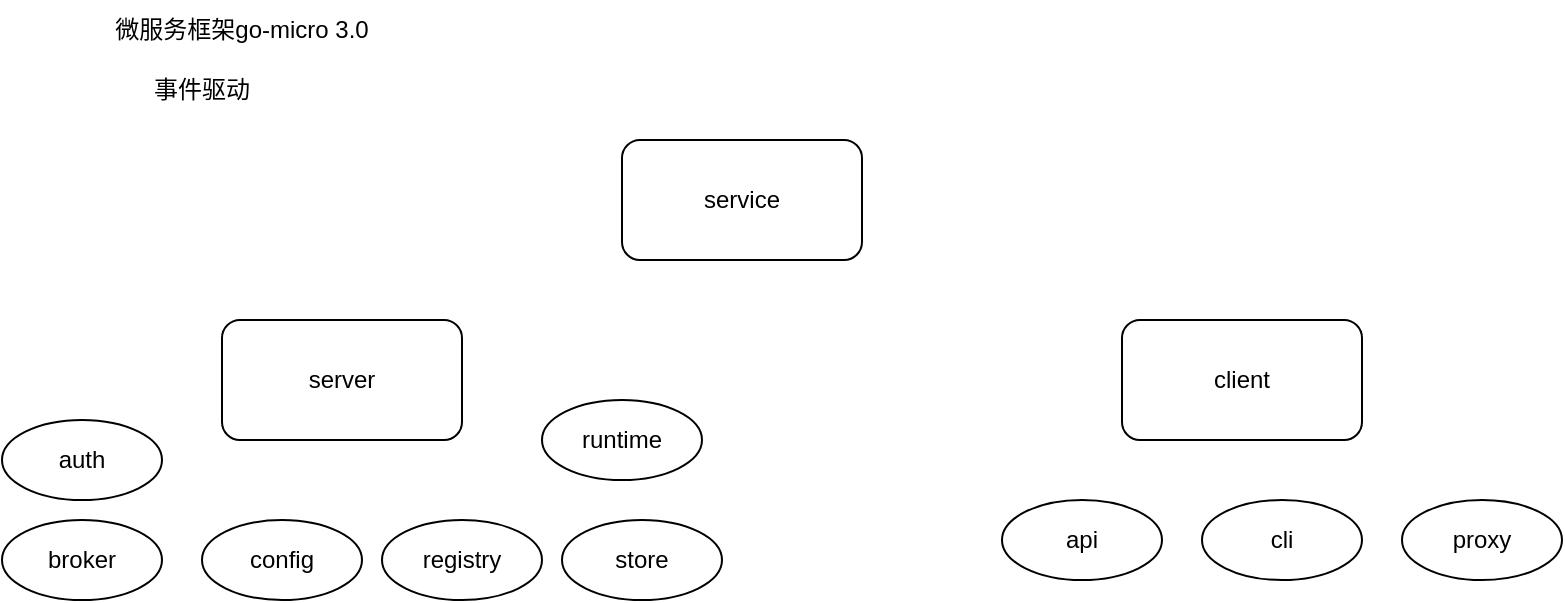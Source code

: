 <mxfile version="15.5.2" type="device"><diagram id="VljUuDQvAuL1hiCleKGt" name="Page-1"><mxGraphModel dx="1426" dy="794" grid="1" gridSize="10" guides="1" tooltips="1" connect="1" arrows="1" fold="1" page="1" pageScale="1" pageWidth="827" pageHeight="1169" math="0" shadow="0"><root><mxCell id="0"/><mxCell id="1" parent="0"/><mxCell id="4H-oeYyPsXfzcxZZGGzg-3" value="service" style="rounded=1;whiteSpace=wrap;html=1;" parent="1" vertex="1"><mxGeometry x="330" y="110" width="120" height="60" as="geometry"/></mxCell><mxCell id="4H-oeYyPsXfzcxZZGGzg-4" value="微服务框架go-micro 3.0" style="text;html=1;strokeColor=none;fillColor=none;align=center;verticalAlign=middle;whiteSpace=wrap;rounded=0;" parent="1" vertex="1"><mxGeometry x="70" y="40" width="140" height="30" as="geometry"/></mxCell><mxCell id="4H-oeYyPsXfzcxZZGGzg-5" value="server" style="rounded=1;whiteSpace=wrap;html=1;" parent="1" vertex="1"><mxGeometry x="130" y="200" width="120" height="60" as="geometry"/></mxCell><mxCell id="4H-oeYyPsXfzcxZZGGzg-7" value="client" style="rounded=1;whiteSpace=wrap;html=1;" parent="1" vertex="1"><mxGeometry x="580" y="200" width="120" height="60" as="geometry"/></mxCell><mxCell id="4H-oeYyPsXfzcxZZGGzg-9" value="api" style="ellipse;whiteSpace=wrap;html=1;" parent="1" vertex="1"><mxGeometry x="520" y="290" width="80" height="40" as="geometry"/></mxCell><mxCell id="4H-oeYyPsXfzcxZZGGzg-10" value="cli" style="ellipse;whiteSpace=wrap;html=1;" parent="1" vertex="1"><mxGeometry x="620" y="290" width="80" height="40" as="geometry"/></mxCell><mxCell id="4H-oeYyPsXfzcxZZGGzg-11" value="proxy" style="ellipse;whiteSpace=wrap;html=1;" parent="1" vertex="1"><mxGeometry x="720" y="290" width="80" height="40" as="geometry"/></mxCell><mxCell id="4H-oeYyPsXfzcxZZGGzg-12" value="auth" style="ellipse;whiteSpace=wrap;html=1;" parent="1" vertex="1"><mxGeometry x="20" y="250" width="80" height="40" as="geometry"/></mxCell><mxCell id="4H-oeYyPsXfzcxZZGGzg-13" value="broker" style="ellipse;whiteSpace=wrap;html=1;" parent="1" vertex="1"><mxGeometry x="20" y="300" width="80" height="40" as="geometry"/></mxCell><mxCell id="4H-oeYyPsXfzcxZZGGzg-14" value="config" style="ellipse;whiteSpace=wrap;html=1;" parent="1" vertex="1"><mxGeometry x="120" y="300" width="80" height="40" as="geometry"/></mxCell><mxCell id="4H-oeYyPsXfzcxZZGGzg-15" value="registry" style="ellipse;whiteSpace=wrap;html=1;" parent="1" vertex="1"><mxGeometry x="210" y="300" width="80" height="40" as="geometry"/></mxCell><mxCell id="4H-oeYyPsXfzcxZZGGzg-16" value="runtime" style="ellipse;whiteSpace=wrap;html=1;" parent="1" vertex="1"><mxGeometry x="290" y="240" width="80" height="40" as="geometry"/></mxCell><mxCell id="4H-oeYyPsXfzcxZZGGzg-17" value="store" style="ellipse;whiteSpace=wrap;html=1;" parent="1" vertex="1"><mxGeometry x="300" y="300" width="80" height="40" as="geometry"/></mxCell><mxCell id="4H-oeYyPsXfzcxZZGGzg-18" value="事件驱动" style="text;html=1;strokeColor=none;fillColor=none;align=center;verticalAlign=middle;whiteSpace=wrap;rounded=0;" parent="1" vertex="1"><mxGeometry x="90" y="70" width="60" height="30" as="geometry"/></mxCell></root></mxGraphModel></diagram></mxfile>